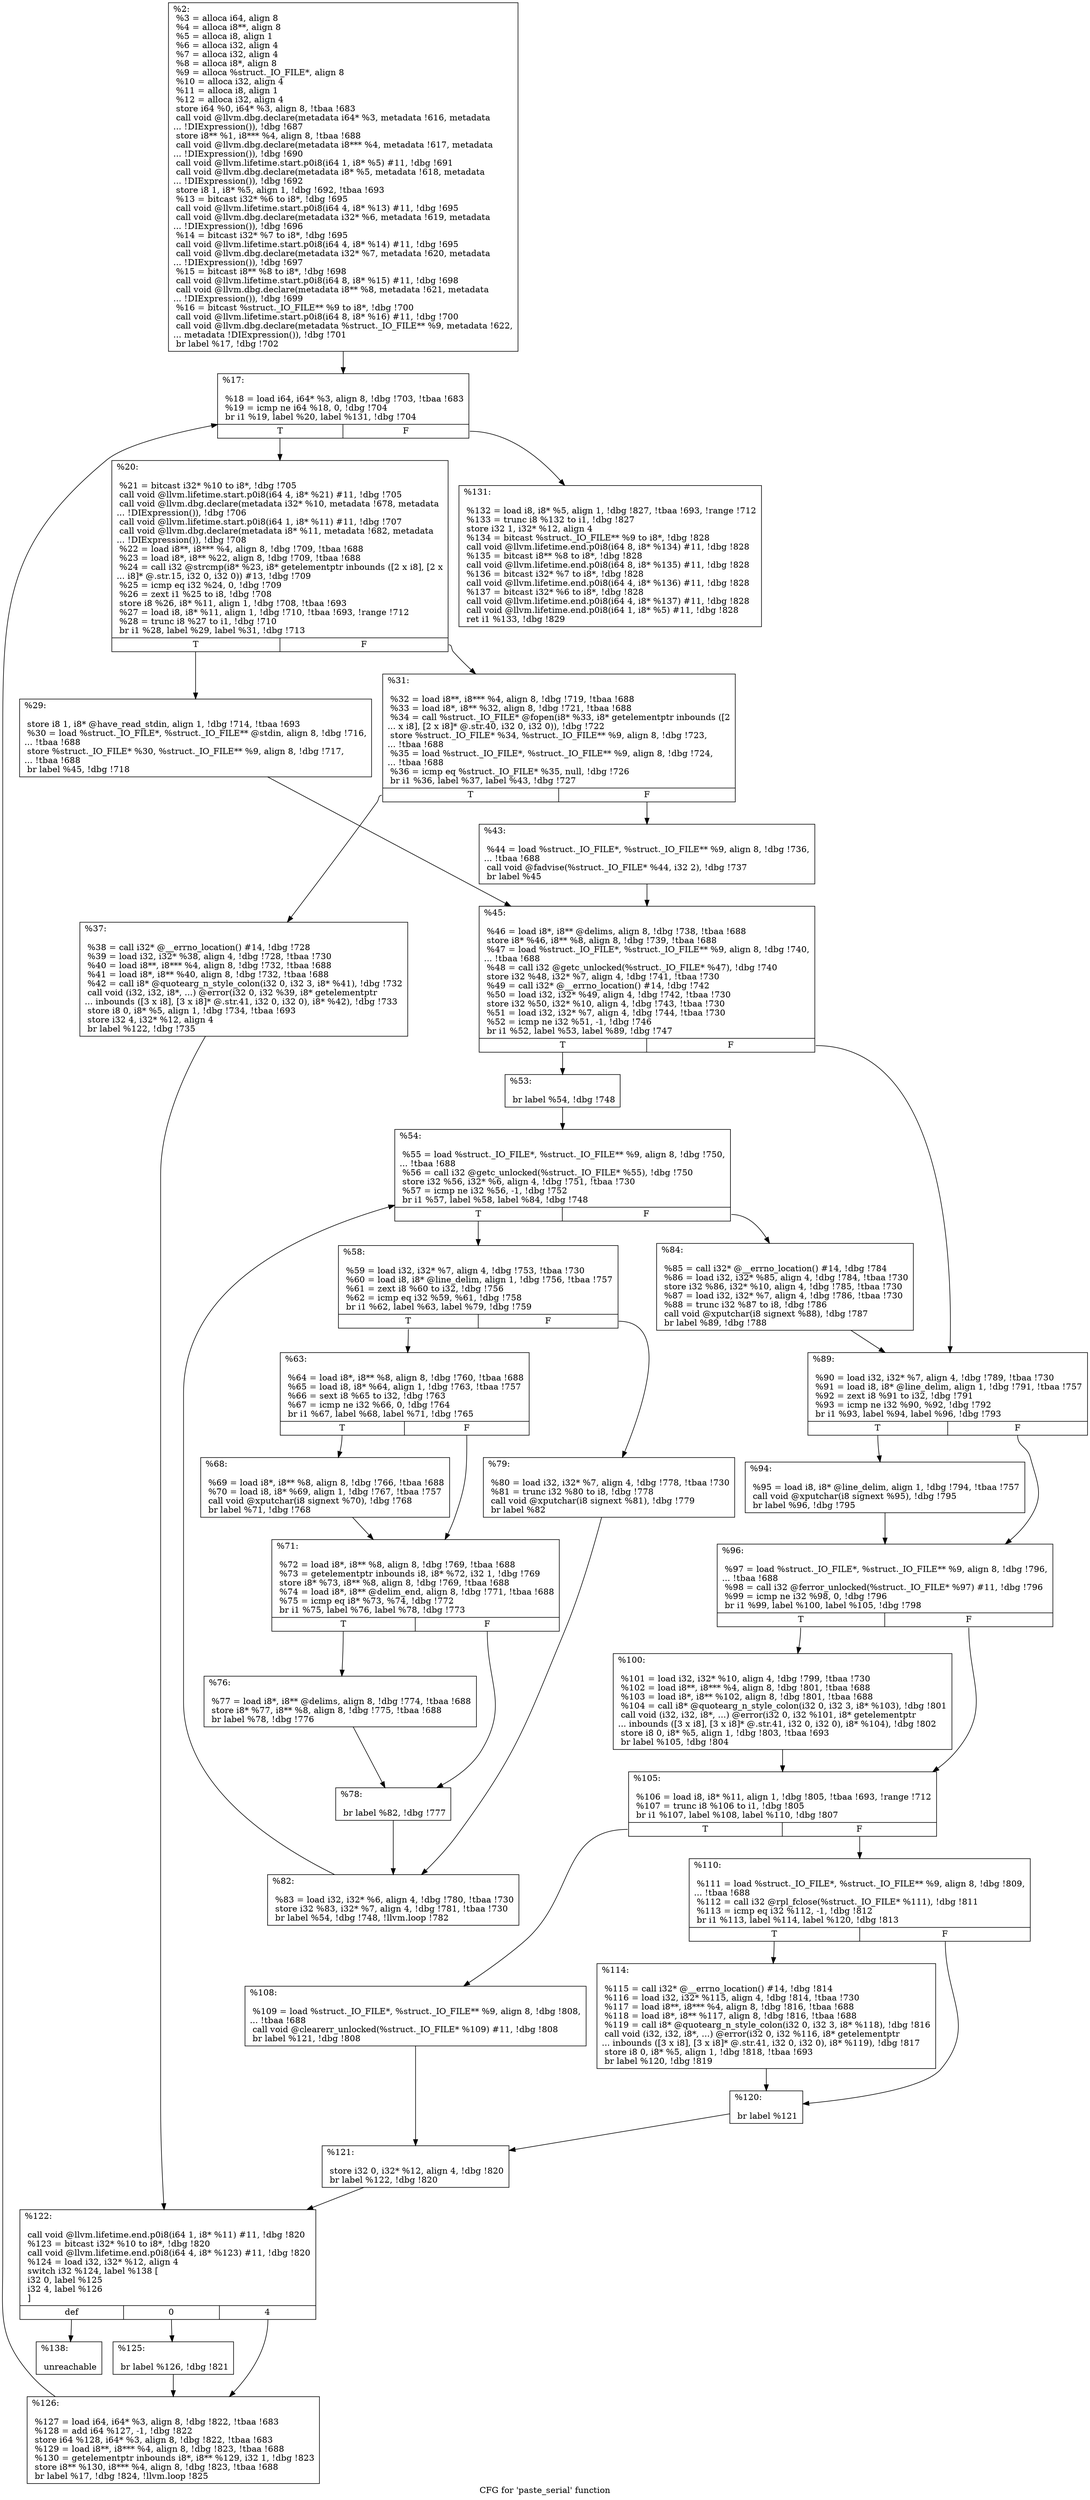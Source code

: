 digraph "CFG for 'paste_serial' function" {
	label="CFG for 'paste_serial' function";

	Node0x13ed180 [shape=record,label="{%2:\l  %3 = alloca i64, align 8\l  %4 = alloca i8**, align 8\l  %5 = alloca i8, align 1\l  %6 = alloca i32, align 4\l  %7 = alloca i32, align 4\l  %8 = alloca i8*, align 8\l  %9 = alloca %struct._IO_FILE*, align 8\l  %10 = alloca i32, align 4\l  %11 = alloca i8, align 1\l  %12 = alloca i32, align 4\l  store i64 %0, i64* %3, align 8, !tbaa !683\l  call void @llvm.dbg.declare(metadata i64* %3, metadata !616, metadata\l... !DIExpression()), !dbg !687\l  store i8** %1, i8*** %4, align 8, !tbaa !688\l  call void @llvm.dbg.declare(metadata i8*** %4, metadata !617, metadata\l... !DIExpression()), !dbg !690\l  call void @llvm.lifetime.start.p0i8(i64 1, i8* %5) #11, !dbg !691\l  call void @llvm.dbg.declare(metadata i8* %5, metadata !618, metadata\l... !DIExpression()), !dbg !692\l  store i8 1, i8* %5, align 1, !dbg !692, !tbaa !693\l  %13 = bitcast i32* %6 to i8*, !dbg !695\l  call void @llvm.lifetime.start.p0i8(i64 4, i8* %13) #11, !dbg !695\l  call void @llvm.dbg.declare(metadata i32* %6, metadata !619, metadata\l... !DIExpression()), !dbg !696\l  %14 = bitcast i32* %7 to i8*, !dbg !695\l  call void @llvm.lifetime.start.p0i8(i64 4, i8* %14) #11, !dbg !695\l  call void @llvm.dbg.declare(metadata i32* %7, metadata !620, metadata\l... !DIExpression()), !dbg !697\l  %15 = bitcast i8** %8 to i8*, !dbg !698\l  call void @llvm.lifetime.start.p0i8(i64 8, i8* %15) #11, !dbg !698\l  call void @llvm.dbg.declare(metadata i8** %8, metadata !621, metadata\l... !DIExpression()), !dbg !699\l  %16 = bitcast %struct._IO_FILE** %9 to i8*, !dbg !700\l  call void @llvm.lifetime.start.p0i8(i64 8, i8* %16) #11, !dbg !700\l  call void @llvm.dbg.declare(metadata %struct._IO_FILE** %9, metadata !622,\l... metadata !DIExpression()), !dbg !701\l  br label %17, !dbg !702\l}"];
	Node0x13ed180 -> Node0x13e6a90;
	Node0x13e6a90 [shape=record,label="{%17:\l\l  %18 = load i64, i64* %3, align 8, !dbg !703, !tbaa !683\l  %19 = icmp ne i64 %18, 0, !dbg !704\l  br i1 %19, label %20, label %131, !dbg !704\l|{<s0>T|<s1>F}}"];
	Node0x13e6a90:s0 -> Node0x13e6ae0;
	Node0x13e6a90:s1 -> Node0x13e7440;
	Node0x13e6ae0 [shape=record,label="{%20:\l\l  %21 = bitcast i32* %10 to i8*, !dbg !705\l  call void @llvm.lifetime.start.p0i8(i64 4, i8* %21) #11, !dbg !705\l  call void @llvm.dbg.declare(metadata i32* %10, metadata !678, metadata\l... !DIExpression()), !dbg !706\l  call void @llvm.lifetime.start.p0i8(i64 1, i8* %11) #11, !dbg !707\l  call void @llvm.dbg.declare(metadata i8* %11, metadata !682, metadata\l... !DIExpression()), !dbg !708\l  %22 = load i8**, i8*** %4, align 8, !dbg !709, !tbaa !688\l  %23 = load i8*, i8** %22, align 8, !dbg !709, !tbaa !688\l  %24 = call i32 @strcmp(i8* %23, i8* getelementptr inbounds ([2 x i8], [2 x\l... i8]* @.str.15, i32 0, i32 0)) #13, !dbg !709\l  %25 = icmp eq i32 %24, 0, !dbg !709\l  %26 = zext i1 %25 to i8, !dbg !708\l  store i8 %26, i8* %11, align 1, !dbg !708, !tbaa !693\l  %27 = load i8, i8* %11, align 1, !dbg !710, !tbaa !693, !range !712\l  %28 = trunc i8 %27 to i1, !dbg !710\l  br i1 %28, label %29, label %31, !dbg !713\l|{<s0>T|<s1>F}}"];
	Node0x13e6ae0:s0 -> Node0x13e6b30;
	Node0x13e6ae0:s1 -> Node0x13e6b80;
	Node0x13e6b30 [shape=record,label="{%29:\l\l  store i8 1, i8* @have_read_stdin, align 1, !dbg !714, !tbaa !693\l  %30 = load %struct._IO_FILE*, %struct._IO_FILE** @stdin, align 8, !dbg !716,\l... !tbaa !688\l  store %struct._IO_FILE* %30, %struct._IO_FILE** %9, align 8, !dbg !717,\l... !tbaa !688\l  br label %45, !dbg !718\l}"];
	Node0x13e6b30 -> Node0x13e6c70;
	Node0x13e6b80 [shape=record,label="{%31:\l\l  %32 = load i8**, i8*** %4, align 8, !dbg !719, !tbaa !688\l  %33 = load i8*, i8** %32, align 8, !dbg !721, !tbaa !688\l  %34 = call %struct._IO_FILE* @fopen(i8* %33, i8* getelementptr inbounds ([2\l... x i8], [2 x i8]* @.str.40, i32 0, i32 0)), !dbg !722\l  store %struct._IO_FILE* %34, %struct._IO_FILE** %9, align 8, !dbg !723,\l... !tbaa !688\l  %35 = load %struct._IO_FILE*, %struct._IO_FILE** %9, align 8, !dbg !724,\l... !tbaa !688\l  %36 = icmp eq %struct._IO_FILE* %35, null, !dbg !726\l  br i1 %36, label %37, label %43, !dbg !727\l|{<s0>T|<s1>F}}"];
	Node0x13e6b80:s0 -> Node0x13e6bd0;
	Node0x13e6b80:s1 -> Node0x13e6c20;
	Node0x13e6bd0 [shape=record,label="{%37:\l\l  %38 = call i32* @__errno_location() #14, !dbg !728\l  %39 = load i32, i32* %38, align 4, !dbg !728, !tbaa !730\l  %40 = load i8**, i8*** %4, align 8, !dbg !732, !tbaa !688\l  %41 = load i8*, i8** %40, align 8, !dbg !732, !tbaa !688\l  %42 = call i8* @quotearg_n_style_colon(i32 0, i32 3, i8* %41), !dbg !732\l  call void (i32, i32, i8*, ...) @error(i32 0, i32 %39, i8* getelementptr\l... inbounds ([3 x i8], [3 x i8]* @.str.41, i32 0, i32 0), i8* %42), !dbg !733\l  store i8 0, i8* %5, align 1, !dbg !734, !tbaa !693\l  store i32 4, i32* %12, align 4\l  br label %122, !dbg !735\l}"];
	Node0x13e6bd0 -> Node0x13e7350;
	Node0x13e6c20 [shape=record,label="{%43:\l\l  %44 = load %struct._IO_FILE*, %struct._IO_FILE** %9, align 8, !dbg !736,\l... !tbaa !688\l  call void @fadvise(%struct._IO_FILE* %44, i32 2), !dbg !737\l  br label %45\l}"];
	Node0x13e6c20 -> Node0x13e6c70;
	Node0x13e6c70 [shape=record,label="{%45:\l\l  %46 = load i8*, i8** @delims, align 8, !dbg !738, !tbaa !688\l  store i8* %46, i8** %8, align 8, !dbg !739, !tbaa !688\l  %47 = load %struct._IO_FILE*, %struct._IO_FILE** %9, align 8, !dbg !740,\l... !tbaa !688\l  %48 = call i32 @getc_unlocked(%struct._IO_FILE* %47), !dbg !740\l  store i32 %48, i32* %7, align 4, !dbg !741, !tbaa !730\l  %49 = call i32* @__errno_location() #14, !dbg !742\l  %50 = load i32, i32* %49, align 4, !dbg !742, !tbaa !730\l  store i32 %50, i32* %10, align 4, !dbg !743, !tbaa !730\l  %51 = load i32, i32* %7, align 4, !dbg !744, !tbaa !730\l  %52 = icmp ne i32 %51, -1, !dbg !746\l  br i1 %52, label %53, label %89, !dbg !747\l|{<s0>T|<s1>F}}"];
	Node0x13e6c70:s0 -> Node0x13e6cc0;
	Node0x13e6c70:s1 -> Node0x13e7030;
	Node0x13e6cc0 [shape=record,label="{%53:\l\l  br label %54, !dbg !748\l}"];
	Node0x13e6cc0 -> Node0x13e6d10;
	Node0x13e6d10 [shape=record,label="{%54:\l\l  %55 = load %struct._IO_FILE*, %struct._IO_FILE** %9, align 8, !dbg !750,\l... !tbaa !688\l  %56 = call i32 @getc_unlocked(%struct._IO_FILE* %55), !dbg !750\l  store i32 %56, i32* %6, align 4, !dbg !751, !tbaa !730\l  %57 = icmp ne i32 %56, -1, !dbg !752\l  br i1 %57, label %58, label %84, !dbg !748\l|{<s0>T|<s1>F}}"];
	Node0x13e6d10:s0 -> Node0x13e6d60;
	Node0x13e6d10:s1 -> Node0x13e6fe0;
	Node0x13e6d60 [shape=record,label="{%58:\l\l  %59 = load i32, i32* %7, align 4, !dbg !753, !tbaa !730\l  %60 = load i8, i8* @line_delim, align 1, !dbg !756, !tbaa !757\l  %61 = zext i8 %60 to i32, !dbg !756\l  %62 = icmp eq i32 %59, %61, !dbg !758\l  br i1 %62, label %63, label %79, !dbg !759\l|{<s0>T|<s1>F}}"];
	Node0x13e6d60:s0 -> Node0x13e6db0;
	Node0x13e6d60:s1 -> Node0x13e6f40;
	Node0x13e6db0 [shape=record,label="{%63:\l\l  %64 = load i8*, i8** %8, align 8, !dbg !760, !tbaa !688\l  %65 = load i8, i8* %64, align 1, !dbg !763, !tbaa !757\l  %66 = sext i8 %65 to i32, !dbg !763\l  %67 = icmp ne i32 %66, 0, !dbg !764\l  br i1 %67, label %68, label %71, !dbg !765\l|{<s0>T|<s1>F}}"];
	Node0x13e6db0:s0 -> Node0x13e6e00;
	Node0x13e6db0:s1 -> Node0x13e6e50;
	Node0x13e6e00 [shape=record,label="{%68:\l\l  %69 = load i8*, i8** %8, align 8, !dbg !766, !tbaa !688\l  %70 = load i8, i8* %69, align 1, !dbg !767, !tbaa !757\l  call void @xputchar(i8 signext %70), !dbg !768\l  br label %71, !dbg !768\l}"];
	Node0x13e6e00 -> Node0x13e6e50;
	Node0x13e6e50 [shape=record,label="{%71:\l\l  %72 = load i8*, i8** %8, align 8, !dbg !769, !tbaa !688\l  %73 = getelementptr inbounds i8, i8* %72, i32 1, !dbg !769\l  store i8* %73, i8** %8, align 8, !dbg !769, !tbaa !688\l  %74 = load i8*, i8** @delim_end, align 8, !dbg !771, !tbaa !688\l  %75 = icmp eq i8* %73, %74, !dbg !772\l  br i1 %75, label %76, label %78, !dbg !773\l|{<s0>T|<s1>F}}"];
	Node0x13e6e50:s0 -> Node0x13e6ea0;
	Node0x13e6e50:s1 -> Node0x13e6ef0;
	Node0x13e6ea0 [shape=record,label="{%76:\l\l  %77 = load i8*, i8** @delims, align 8, !dbg !774, !tbaa !688\l  store i8* %77, i8** %8, align 8, !dbg !775, !tbaa !688\l  br label %78, !dbg !776\l}"];
	Node0x13e6ea0 -> Node0x13e6ef0;
	Node0x13e6ef0 [shape=record,label="{%78:\l\l  br label %82, !dbg !777\l}"];
	Node0x13e6ef0 -> Node0x13e6f90;
	Node0x13e6f40 [shape=record,label="{%79:\l\l  %80 = load i32, i32* %7, align 4, !dbg !778, !tbaa !730\l  %81 = trunc i32 %80 to i8, !dbg !778\l  call void @xputchar(i8 signext %81), !dbg !779\l  br label %82\l}"];
	Node0x13e6f40 -> Node0x13e6f90;
	Node0x13e6f90 [shape=record,label="{%82:\l\l  %83 = load i32, i32* %6, align 4, !dbg !780, !tbaa !730\l  store i32 %83, i32* %7, align 4, !dbg !781, !tbaa !730\l  br label %54, !dbg !748, !llvm.loop !782\l}"];
	Node0x13e6f90 -> Node0x13e6d10;
	Node0x13e6fe0 [shape=record,label="{%84:\l\l  %85 = call i32* @__errno_location() #14, !dbg !784\l  %86 = load i32, i32* %85, align 4, !dbg !784, !tbaa !730\l  store i32 %86, i32* %10, align 4, !dbg !785, !tbaa !730\l  %87 = load i32, i32* %7, align 4, !dbg !786, !tbaa !730\l  %88 = trunc i32 %87 to i8, !dbg !786\l  call void @xputchar(i8 signext %88), !dbg !787\l  br label %89, !dbg !788\l}"];
	Node0x13e6fe0 -> Node0x13e7030;
	Node0x13e7030 [shape=record,label="{%89:\l\l  %90 = load i32, i32* %7, align 4, !dbg !789, !tbaa !730\l  %91 = load i8, i8* @line_delim, align 1, !dbg !791, !tbaa !757\l  %92 = zext i8 %91 to i32, !dbg !791\l  %93 = icmp ne i32 %90, %92, !dbg !792\l  br i1 %93, label %94, label %96, !dbg !793\l|{<s0>T|<s1>F}}"];
	Node0x13e7030:s0 -> Node0x13e7080;
	Node0x13e7030:s1 -> Node0x13e70d0;
	Node0x13e7080 [shape=record,label="{%94:\l\l  %95 = load i8, i8* @line_delim, align 1, !dbg !794, !tbaa !757\l  call void @xputchar(i8 signext %95), !dbg !795\l  br label %96, !dbg !795\l}"];
	Node0x13e7080 -> Node0x13e70d0;
	Node0x13e70d0 [shape=record,label="{%96:\l\l  %97 = load %struct._IO_FILE*, %struct._IO_FILE** %9, align 8, !dbg !796,\l... !tbaa !688\l  %98 = call i32 @ferror_unlocked(%struct._IO_FILE* %97) #11, !dbg !796\l  %99 = icmp ne i32 %98, 0, !dbg !796\l  br i1 %99, label %100, label %105, !dbg !798\l|{<s0>T|<s1>F}}"];
	Node0x13e70d0:s0 -> Node0x13e7120;
	Node0x13e70d0:s1 -> Node0x13e7170;
	Node0x13e7120 [shape=record,label="{%100:\l\l  %101 = load i32, i32* %10, align 4, !dbg !799, !tbaa !730\l  %102 = load i8**, i8*** %4, align 8, !dbg !801, !tbaa !688\l  %103 = load i8*, i8** %102, align 8, !dbg !801, !tbaa !688\l  %104 = call i8* @quotearg_n_style_colon(i32 0, i32 3, i8* %103), !dbg !801\l  call void (i32, i32, i8*, ...) @error(i32 0, i32 %101, i8* getelementptr\l... inbounds ([3 x i8], [3 x i8]* @.str.41, i32 0, i32 0), i8* %104), !dbg !802\l  store i8 0, i8* %5, align 1, !dbg !803, !tbaa !693\l  br label %105, !dbg !804\l}"];
	Node0x13e7120 -> Node0x13e7170;
	Node0x13e7170 [shape=record,label="{%105:\l\l  %106 = load i8, i8* %11, align 1, !dbg !805, !tbaa !693, !range !712\l  %107 = trunc i8 %106 to i1, !dbg !805\l  br i1 %107, label %108, label %110, !dbg !807\l|{<s0>T|<s1>F}}"];
	Node0x13e7170:s0 -> Node0x13e71c0;
	Node0x13e7170:s1 -> Node0x13e7210;
	Node0x13e71c0 [shape=record,label="{%108:\l\l  %109 = load %struct._IO_FILE*, %struct._IO_FILE** %9, align 8, !dbg !808,\l... !tbaa !688\l  call void @clearerr_unlocked(%struct._IO_FILE* %109) #11, !dbg !808\l  br label %121, !dbg !808\l}"];
	Node0x13e71c0 -> Node0x13e7300;
	Node0x13e7210 [shape=record,label="{%110:\l\l  %111 = load %struct._IO_FILE*, %struct._IO_FILE** %9, align 8, !dbg !809,\l... !tbaa !688\l  %112 = call i32 @rpl_fclose(%struct._IO_FILE* %111), !dbg !811\l  %113 = icmp eq i32 %112, -1, !dbg !812\l  br i1 %113, label %114, label %120, !dbg !813\l|{<s0>T|<s1>F}}"];
	Node0x13e7210:s0 -> Node0x13e7260;
	Node0x13e7210:s1 -> Node0x13e72b0;
	Node0x13e7260 [shape=record,label="{%114:\l\l  %115 = call i32* @__errno_location() #14, !dbg !814\l  %116 = load i32, i32* %115, align 4, !dbg !814, !tbaa !730\l  %117 = load i8**, i8*** %4, align 8, !dbg !816, !tbaa !688\l  %118 = load i8*, i8** %117, align 8, !dbg !816, !tbaa !688\l  %119 = call i8* @quotearg_n_style_colon(i32 0, i32 3, i8* %118), !dbg !816\l  call void (i32, i32, i8*, ...) @error(i32 0, i32 %116, i8* getelementptr\l... inbounds ([3 x i8], [3 x i8]* @.str.41, i32 0, i32 0), i8* %119), !dbg !817\l  store i8 0, i8* %5, align 1, !dbg !818, !tbaa !693\l  br label %120, !dbg !819\l}"];
	Node0x13e7260 -> Node0x13e72b0;
	Node0x13e72b0 [shape=record,label="{%120:\l\l  br label %121\l}"];
	Node0x13e72b0 -> Node0x13e7300;
	Node0x13e7300 [shape=record,label="{%121:\l\l  store i32 0, i32* %12, align 4, !dbg !820\l  br label %122, !dbg !820\l}"];
	Node0x13e7300 -> Node0x13e7350;
	Node0x13e7350 [shape=record,label="{%122:\l\l  call void @llvm.lifetime.end.p0i8(i64 1, i8* %11) #11, !dbg !820\l  %123 = bitcast i32* %10 to i8*, !dbg !820\l  call void @llvm.lifetime.end.p0i8(i64 4, i8* %123) #11, !dbg !820\l  %124 = load i32, i32* %12, align 4\l  switch i32 %124, label %138 [\l    i32 0, label %125\l    i32 4, label %126\l  ]\l|{<s0>def|<s1>0|<s2>4}}"];
	Node0x13e7350:s0 -> Node0x13e7490;
	Node0x13e7350:s1 -> Node0x13e73a0;
	Node0x13e7350:s2 -> Node0x13e73f0;
	Node0x13e73a0 [shape=record,label="{%125:\l\l  br label %126, !dbg !821\l}"];
	Node0x13e73a0 -> Node0x13e73f0;
	Node0x13e73f0 [shape=record,label="{%126:\l\l  %127 = load i64, i64* %3, align 8, !dbg !822, !tbaa !683\l  %128 = add i64 %127, -1, !dbg !822\l  store i64 %128, i64* %3, align 8, !dbg !822, !tbaa !683\l  %129 = load i8**, i8*** %4, align 8, !dbg !823, !tbaa !688\l  %130 = getelementptr inbounds i8*, i8** %129, i32 1, !dbg !823\l  store i8** %130, i8*** %4, align 8, !dbg !823, !tbaa !688\l  br label %17, !dbg !824, !llvm.loop !825\l}"];
	Node0x13e73f0 -> Node0x13e6a90;
	Node0x13e7440 [shape=record,label="{%131:\l\l  %132 = load i8, i8* %5, align 1, !dbg !827, !tbaa !693, !range !712\l  %133 = trunc i8 %132 to i1, !dbg !827\l  store i32 1, i32* %12, align 4\l  %134 = bitcast %struct._IO_FILE** %9 to i8*, !dbg !828\l  call void @llvm.lifetime.end.p0i8(i64 8, i8* %134) #11, !dbg !828\l  %135 = bitcast i8** %8 to i8*, !dbg !828\l  call void @llvm.lifetime.end.p0i8(i64 8, i8* %135) #11, !dbg !828\l  %136 = bitcast i32* %7 to i8*, !dbg !828\l  call void @llvm.lifetime.end.p0i8(i64 4, i8* %136) #11, !dbg !828\l  %137 = bitcast i32* %6 to i8*, !dbg !828\l  call void @llvm.lifetime.end.p0i8(i64 4, i8* %137) #11, !dbg !828\l  call void @llvm.lifetime.end.p0i8(i64 1, i8* %5) #11, !dbg !828\l  ret i1 %133, !dbg !829\l}"];
	Node0x13e7490 [shape=record,label="{%138:\l\l  unreachable\l}"];
}
